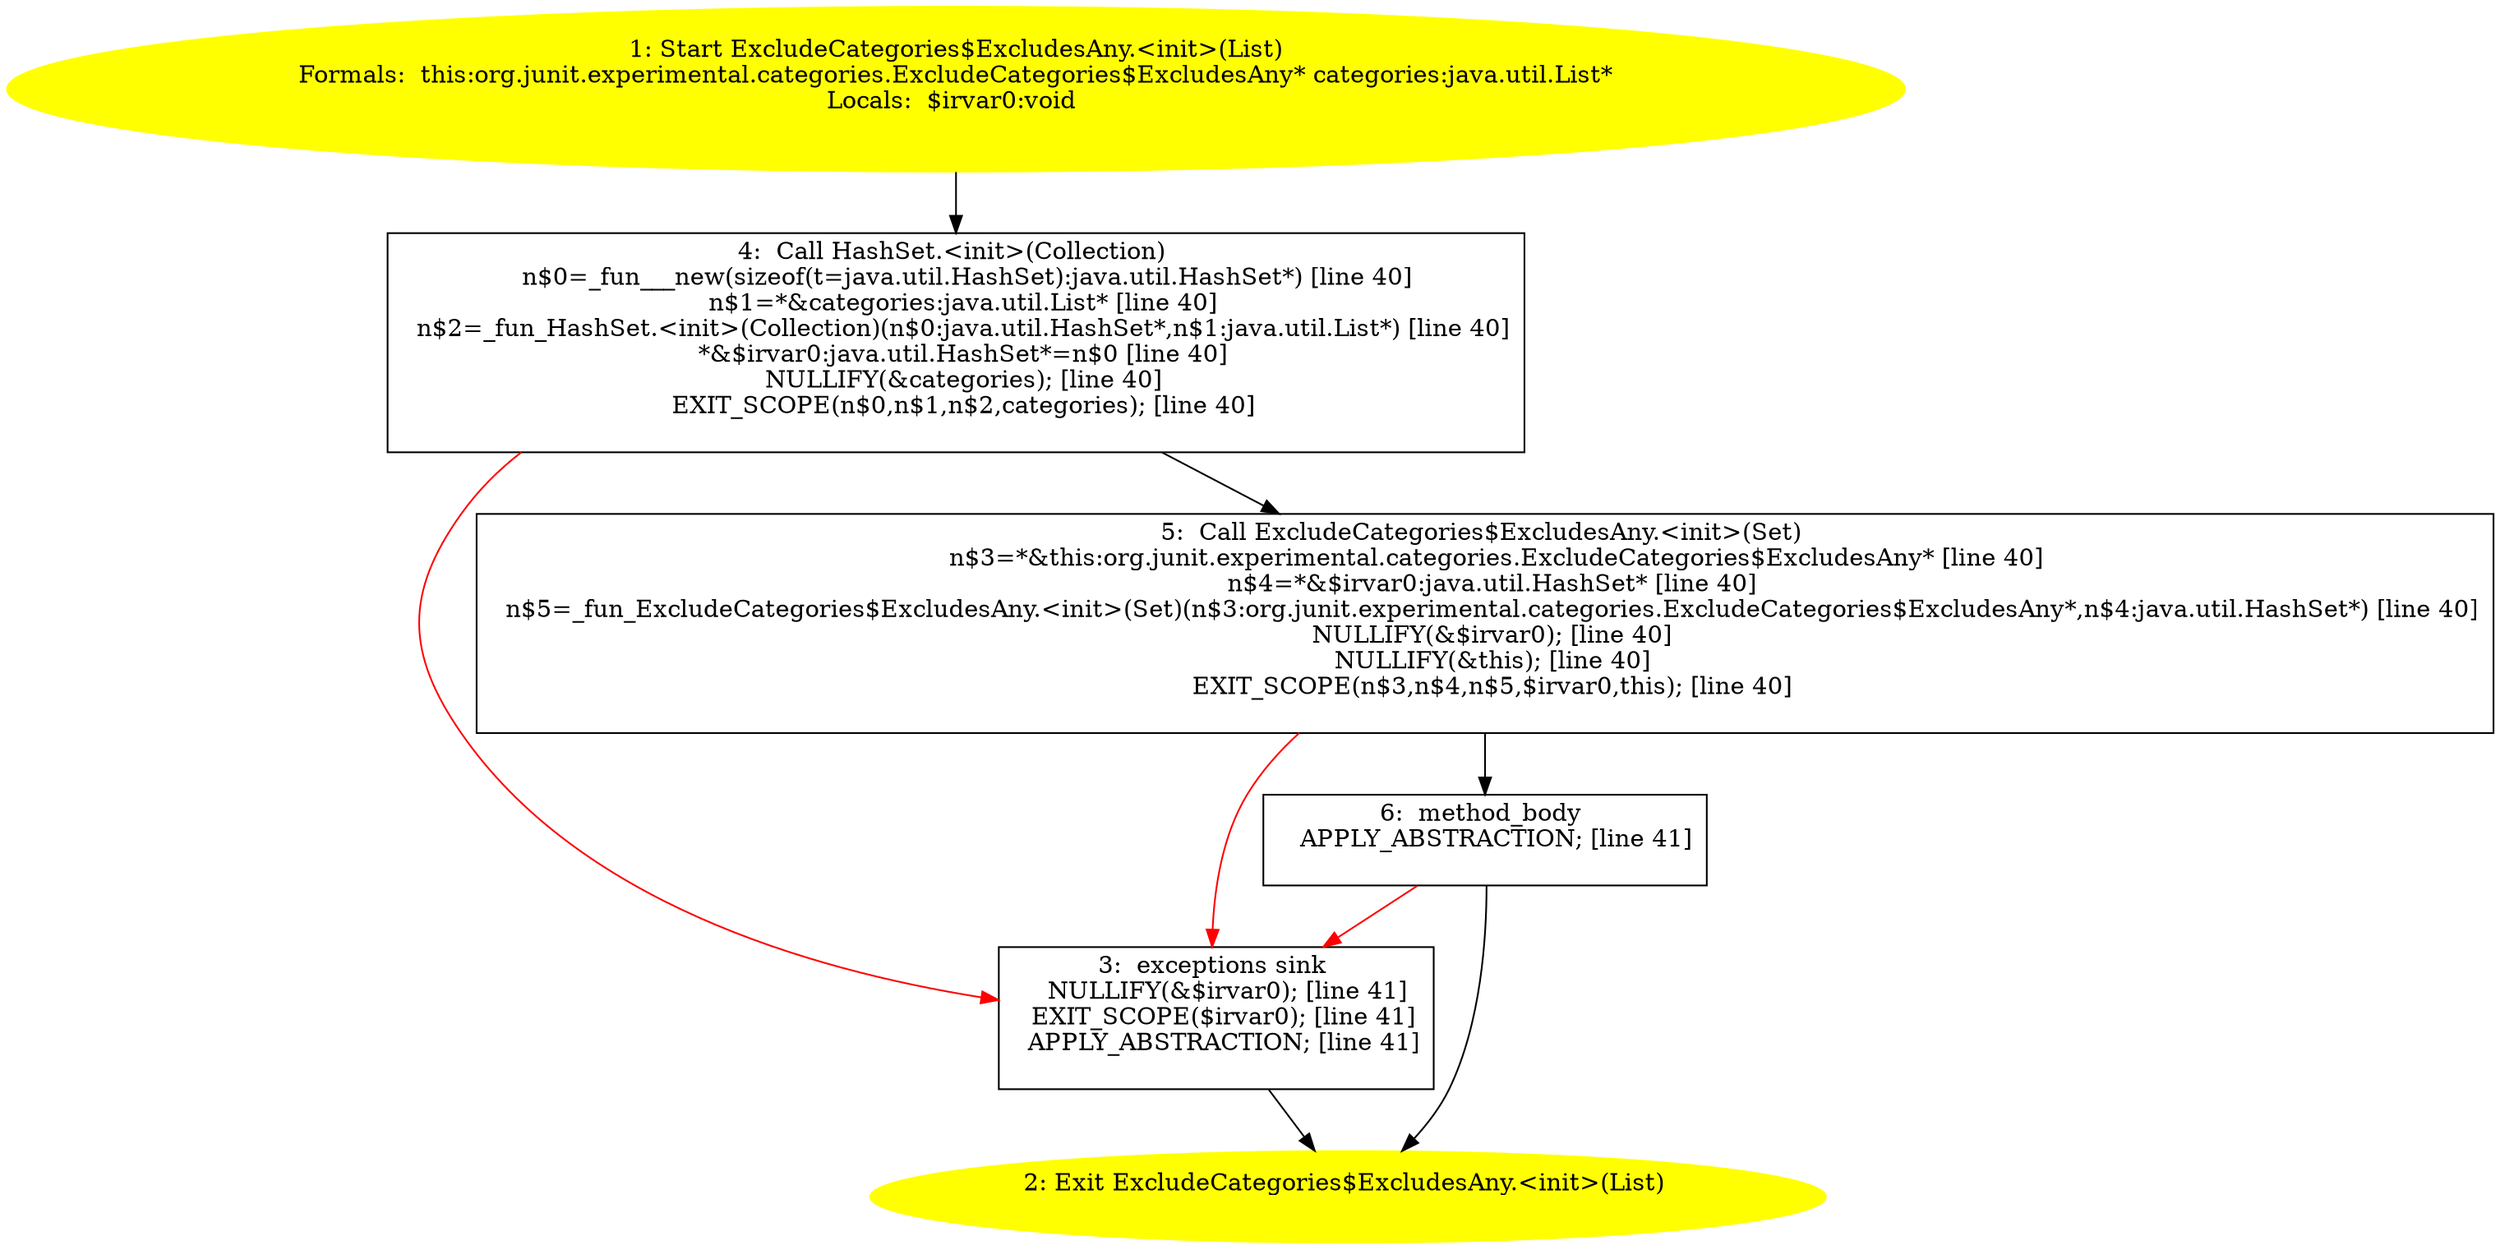 /* @generated */
digraph cfg {
"org.junit.experimental.categories.ExcludeCategories$ExcludesAny.<init>(java.util.List).61071c9c1d1dab86b109997858a225aa_1" [label="1: Start ExcludeCategories$ExcludesAny.<init>(List)\nFormals:  this:org.junit.experimental.categories.ExcludeCategories$ExcludesAny* categories:java.util.List*\nLocals:  $irvar0:void \n  " color=yellow style=filled]
	

	 "org.junit.experimental.categories.ExcludeCategories$ExcludesAny.<init>(java.util.List).61071c9c1d1dab86b109997858a225aa_1" -> "org.junit.experimental.categories.ExcludeCategories$ExcludesAny.<init>(java.util.List).61071c9c1d1dab86b109997858a225aa_4" ;
"org.junit.experimental.categories.ExcludeCategories$ExcludesAny.<init>(java.util.List).61071c9c1d1dab86b109997858a225aa_2" [label="2: Exit ExcludeCategories$ExcludesAny.<init>(List) \n  " color=yellow style=filled]
	

"org.junit.experimental.categories.ExcludeCategories$ExcludesAny.<init>(java.util.List).61071c9c1d1dab86b109997858a225aa_3" [label="3:  exceptions sink \n   NULLIFY(&$irvar0); [line 41]\n  EXIT_SCOPE($irvar0); [line 41]\n  APPLY_ABSTRACTION; [line 41]\n " shape="box"]
	

	 "org.junit.experimental.categories.ExcludeCategories$ExcludesAny.<init>(java.util.List).61071c9c1d1dab86b109997858a225aa_3" -> "org.junit.experimental.categories.ExcludeCategories$ExcludesAny.<init>(java.util.List).61071c9c1d1dab86b109997858a225aa_2" ;
"org.junit.experimental.categories.ExcludeCategories$ExcludesAny.<init>(java.util.List).61071c9c1d1dab86b109997858a225aa_4" [label="4:  Call HashSet.<init>(Collection) \n   n$0=_fun___new(sizeof(t=java.util.HashSet):java.util.HashSet*) [line 40]\n  n$1=*&categories:java.util.List* [line 40]\n  n$2=_fun_HashSet.<init>(Collection)(n$0:java.util.HashSet*,n$1:java.util.List*) [line 40]\n  *&$irvar0:java.util.HashSet*=n$0 [line 40]\n  NULLIFY(&categories); [line 40]\n  EXIT_SCOPE(n$0,n$1,n$2,categories); [line 40]\n " shape="box"]
	

	 "org.junit.experimental.categories.ExcludeCategories$ExcludesAny.<init>(java.util.List).61071c9c1d1dab86b109997858a225aa_4" -> "org.junit.experimental.categories.ExcludeCategories$ExcludesAny.<init>(java.util.List).61071c9c1d1dab86b109997858a225aa_5" ;
	 "org.junit.experimental.categories.ExcludeCategories$ExcludesAny.<init>(java.util.List).61071c9c1d1dab86b109997858a225aa_4" -> "org.junit.experimental.categories.ExcludeCategories$ExcludesAny.<init>(java.util.List).61071c9c1d1dab86b109997858a225aa_3" [color="red" ];
"org.junit.experimental.categories.ExcludeCategories$ExcludesAny.<init>(java.util.List).61071c9c1d1dab86b109997858a225aa_5" [label="5:  Call ExcludeCategories$ExcludesAny.<init>(Set) \n   n$3=*&this:org.junit.experimental.categories.ExcludeCategories$ExcludesAny* [line 40]\n  n$4=*&$irvar0:java.util.HashSet* [line 40]\n  n$5=_fun_ExcludeCategories$ExcludesAny.<init>(Set)(n$3:org.junit.experimental.categories.ExcludeCategories$ExcludesAny*,n$4:java.util.HashSet*) [line 40]\n  NULLIFY(&$irvar0); [line 40]\n  NULLIFY(&this); [line 40]\n  EXIT_SCOPE(n$3,n$4,n$5,$irvar0,this); [line 40]\n " shape="box"]
	

	 "org.junit.experimental.categories.ExcludeCategories$ExcludesAny.<init>(java.util.List).61071c9c1d1dab86b109997858a225aa_5" -> "org.junit.experimental.categories.ExcludeCategories$ExcludesAny.<init>(java.util.List).61071c9c1d1dab86b109997858a225aa_6" ;
	 "org.junit.experimental.categories.ExcludeCategories$ExcludesAny.<init>(java.util.List).61071c9c1d1dab86b109997858a225aa_5" -> "org.junit.experimental.categories.ExcludeCategories$ExcludesAny.<init>(java.util.List).61071c9c1d1dab86b109997858a225aa_3" [color="red" ];
"org.junit.experimental.categories.ExcludeCategories$ExcludesAny.<init>(java.util.List).61071c9c1d1dab86b109997858a225aa_6" [label="6:  method_body \n   APPLY_ABSTRACTION; [line 41]\n " shape="box"]
	

	 "org.junit.experimental.categories.ExcludeCategories$ExcludesAny.<init>(java.util.List).61071c9c1d1dab86b109997858a225aa_6" -> "org.junit.experimental.categories.ExcludeCategories$ExcludesAny.<init>(java.util.List).61071c9c1d1dab86b109997858a225aa_2" ;
	 "org.junit.experimental.categories.ExcludeCategories$ExcludesAny.<init>(java.util.List).61071c9c1d1dab86b109997858a225aa_6" -> "org.junit.experimental.categories.ExcludeCategories$ExcludesAny.<init>(java.util.List).61071c9c1d1dab86b109997858a225aa_3" [color="red" ];
}
